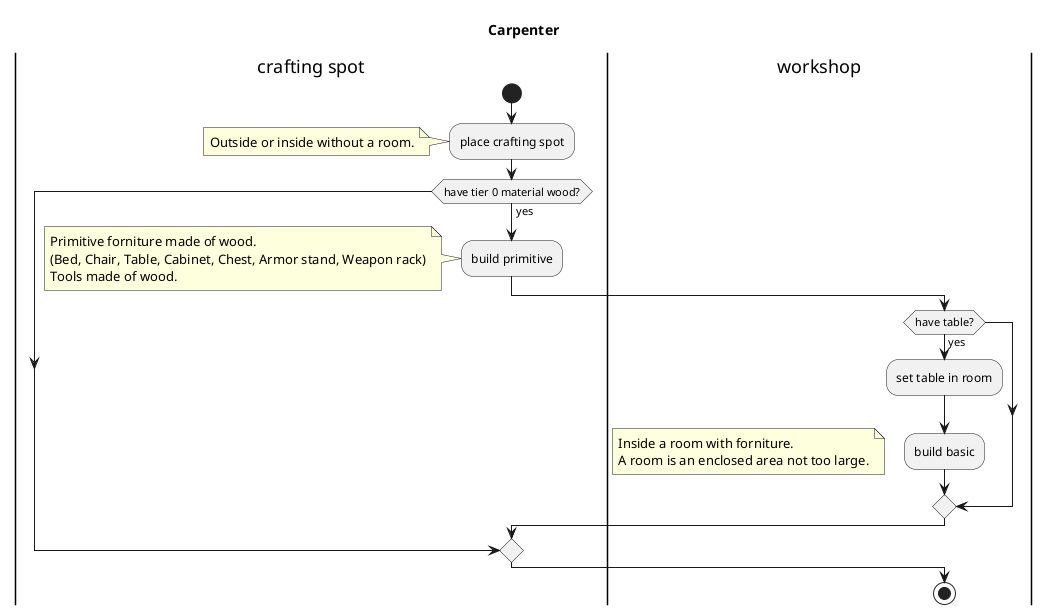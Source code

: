 @startuml
title "Carpenter"
|crafting spot|
start

:place crafting spot;
note left
Outside or inside without a room.
end note

if (have tier 0 material wood?) then (yes)

:build primitive;
note left
Primitive forniture made of wood.
(Bed, Chair, Table, Cabinet, Chest, Armor stand, Weapon rack)
Tools made of wood.
end note

|workshop|
if (have table?) then (yes)
:set table in room;
:build basic;

floating note left
Inside a room with forniture.
A room is an enclosed area not too large.
end note

endif

endif

stop

@enduml
